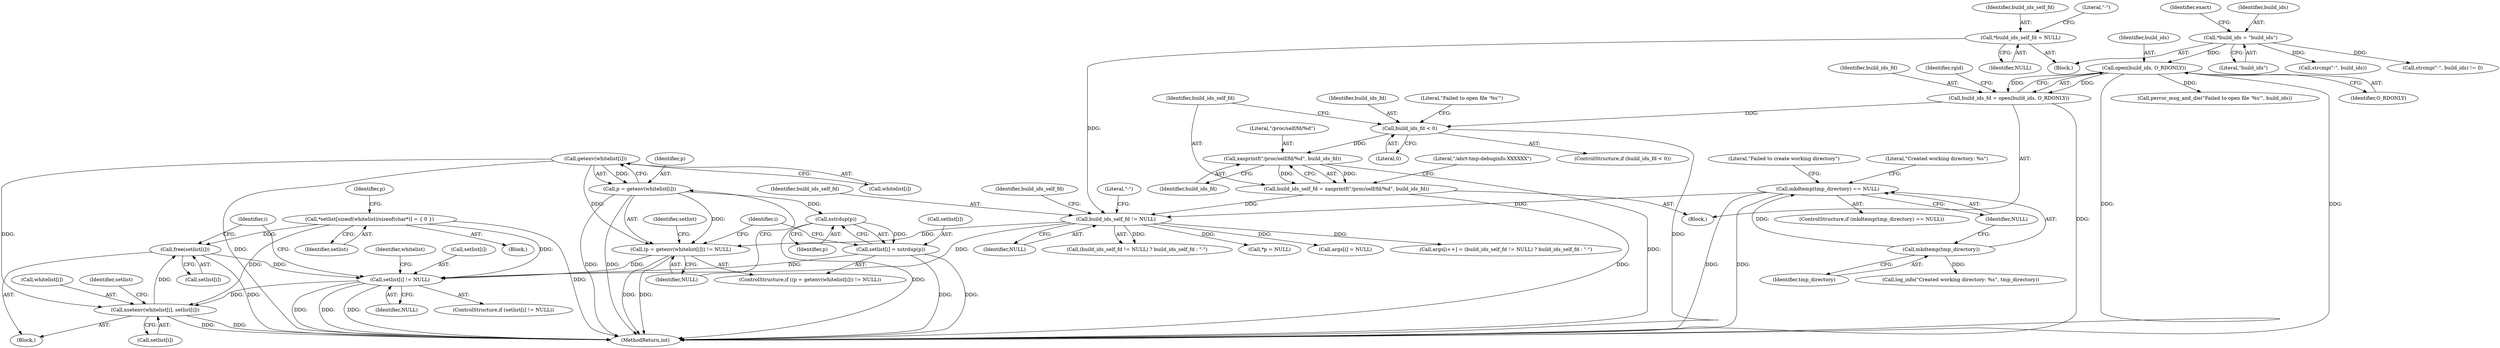 digraph "0_abrt_50ee8130fb4cd4ef1af7682a2c85dd99cb99424e@API" {
"1000448" [label="(Call,free(setlist[i]))"];
"1000392" [label="(Call,*setlist[sizeof(whitelist)/sizeof(char*)] = { 0 })"];
"1000441" [label="(Call,xsetenv(whitelist[i], setlist[i]))"];
"1000412" [label="(Call,getenv(whitelist[i]))"];
"1000435" [label="(Call,setlist[i] != NULL)"];
"1000448" [label="(Call,free(setlist[i]))"];
"1000417" [label="(Call,setlist[i] = xstrdup(p))"];
"1000421" [label="(Call,xstrdup(p))"];
"1000410" [label="(Call,p = getenv(whitelist[i]))"];
"1000409" [label="(Call,(p = getenv(whitelist[i])) != NULL)"];
"1000276" [label="(Call,build_ids_self_fd != NULL)"];
"1000178" [label="(Call,*build_ids_self_fd = NULL)"];
"1000233" [label="(Call,build_ids_self_fd = xasprintf(\"/proc/self/fd/%d\", build_ids_fd))"];
"1000235" [label="(Call,xasprintf(\"/proc/self/fd/%d\", build_ids_fd))"];
"1000227" [label="(Call,build_ids_fd < 0)"];
"1000205" [label="(Call,build_ids_fd = open(build_ids, O_RDONLY))"];
"1000207" [label="(Call,open(build_ids, O_RDONLY))"];
"1000135" [label="(Call,*build_ids = \"build_ids\")"];
"1000240" [label="(Call,mkdtemp(tmp_directory) == NULL)"];
"1000241" [label="(Call,mkdtemp(tmp_directory))"];
"1000393" [label="(Identifier,setlist)"];
"1000412" [label="(Call,getenv(whitelist[i]))"];
"1000140" [label="(Identifier,exact)"];
"1000246" [label="(Call,log_info(\"Created working directory: %s\", tmp_directory))"];
"1000418" [label="(Call,setlist[i])"];
"1000270" [label="(Call,args[i++] = (build_ids_self_fd != NULL) ? build_ids_self_fd : \"-\")"];
"1000236" [label="(Literal,\"/proc/self/fd/%d\")"];
"1000276" [label="(Call,build_ids_self_fd != NULL)"];
"1000233" [label="(Call,build_ids_self_fd = xasprintf(\"/proc/self/fd/%d\", build_ids_fd))"];
"1000117" [label="(Block,)"];
"1000238" [label="(Literal,\"/abrt-tmp-debuginfo.XXXXXX\")"];
"1000392" [label="(Call,*setlist[sizeof(whitelist)/sizeof(char*)] = { 0 })"];
"1000411" [label="(Identifier,p)"];
"1000237" [label="(Identifier,build_ids_fd)"];
"1000439" [label="(Identifier,NULL)"];
"1000435" [label="(Call,setlist[i] != NULL)"];
"1000525" [label="(MethodReturn,int)"];
"1000228" [label="(Identifier,build_ids_fd)"];
"1000231" [label="(Literal,\"Failed to open file '%s'\")"];
"1000136" [label="(Identifier,build_ids)"];
"1000442" [label="(Call,whitelist[i])"];
"1000408" [label="(ControlStructure,if ((p = getenv(whitelist[i])) != NULL))"];
"1000187" [label="(Block,)"];
"1000213" [label="(Identifier,rgid)"];
"1000445" [label="(Call,setlist[i])"];
"1000179" [label="(Identifier,build_ids_self_fd)"];
"1000278" [label="(Identifier,NULL)"];
"1000279" [label="(Identifier,build_ids_self_fd)"];
"1000441" [label="(Call,xsetenv(whitelist[i], setlist[i]))"];
"1000240" [label="(Call,mkdtemp(tmp_directory) == NULL)"];
"1000243" [label="(Identifier,NULL)"];
"1000450" [label="(Identifier,setlist)"];
"1000183" [label="(Call,strcmp(\"-\", build_ids))"];
"1000433" [label="(Identifier,i)"];
"1000419" [label="(Identifier,setlist)"];
"1000413" [label="(Call,whitelist[i])"];
"1000230" [label="(Call,perror_msg_and_die(\"Failed to open file '%s'\", build_ids))"];
"1000409" [label="(Call,(p = getenv(whitelist[i])) != NULL)"];
"1000443" [label="(Identifier,whitelist)"];
"1000434" [label="(ControlStructure,if (setlist[i] != NULL))"];
"1000135" [label="(Call,*build_ids = \"build_ids\")"];
"1000275" [label="(Call,(build_ids_self_fd != NULL) ? build_ids_self_fd : \"-\")"];
"1000436" [label="(Call,setlist[i])"];
"1000422" [label="(Identifier,p)"];
"1000440" [label="(Block,)"];
"1000242" [label="(Identifier,tmp_directory)"];
"1000235" [label="(Call,xasprintf(\"/proc/self/fd/%d\", build_ids_fd))"];
"1000421" [label="(Call,xstrdup(p))"];
"1000448" [label="(Call,free(setlist[i]))"];
"1000417" [label="(Call,setlist[i] = xstrdup(p))"];
"1000407" [label="(Identifier,i)"];
"1000449" [label="(Call,setlist[i])"];
"1000280" [label="(Literal,\"-\")"];
"1000245" [label="(Literal,\"Failed to create working directory\")"];
"1000247" [label="(Literal,\"Created working directory: %s\")"];
"1000277" [label="(Identifier,build_ids_self_fd)"];
"1000182" [label="(Call,strcmp(\"-\", build_ids) != 0)"];
"1000241" [label="(Call,mkdtemp(tmp_directory))"];
"1000234" [label="(Identifier,build_ids_self_fd)"];
"1000395" [label="(Call,*p = NULL)"];
"1000209" [label="(Identifier,O_RDONLY)"];
"1000178" [label="(Call,*build_ids_self_fd = NULL)"];
"1000410" [label="(Call,p = getenv(whitelist[i]))"];
"1000229" [label="(Literal,0)"];
"1000207" [label="(Call,open(build_ids, O_RDONLY))"];
"1000239" [label="(ControlStructure,if (mkdtemp(tmp_directory) == NULL))"];
"1000206" [label="(Identifier,build_ids_fd)"];
"1000416" [label="(Identifier,NULL)"];
"1000377" [label="(Block,)"];
"1000205" [label="(Call,build_ids_fd = open(build_ids, O_RDONLY))"];
"1000226" [label="(ControlStructure,if (build_ids_fd < 0))"];
"1000208" [label="(Identifier,build_ids)"];
"1000180" [label="(Identifier,NULL)"];
"1000227" [label="(Call,build_ids_fd < 0)"];
"1000137" [label="(Literal,\"build_ids\")"];
"1000360" [label="(Call,args[i] = NULL)"];
"1000184" [label="(Literal,\"-\")"];
"1000396" [label="(Identifier,p)"];
"1000448" -> "1000440"  [label="AST: "];
"1000448" -> "1000449"  [label="CFG: "];
"1000449" -> "1000448"  [label="AST: "];
"1000433" -> "1000448"  [label="CFG: "];
"1000448" -> "1000525"  [label="DDG: "];
"1000448" -> "1000435"  [label="DDG: "];
"1000392" -> "1000448"  [label="DDG: "];
"1000441" -> "1000448"  [label="DDG: "];
"1000392" -> "1000377"  [label="AST: "];
"1000392" -> "1000393"  [label="CFG: "];
"1000393" -> "1000392"  [label="AST: "];
"1000396" -> "1000392"  [label="CFG: "];
"1000392" -> "1000525"  [label="DDG: "];
"1000392" -> "1000435"  [label="DDG: "];
"1000392" -> "1000441"  [label="DDG: "];
"1000441" -> "1000440"  [label="AST: "];
"1000441" -> "1000445"  [label="CFG: "];
"1000442" -> "1000441"  [label="AST: "];
"1000445" -> "1000441"  [label="AST: "];
"1000450" -> "1000441"  [label="CFG: "];
"1000441" -> "1000525"  [label="DDG: "];
"1000441" -> "1000525"  [label="DDG: "];
"1000412" -> "1000441"  [label="DDG: "];
"1000435" -> "1000441"  [label="DDG: "];
"1000412" -> "1000410"  [label="AST: "];
"1000412" -> "1000413"  [label="CFG: "];
"1000413" -> "1000412"  [label="AST: "];
"1000410" -> "1000412"  [label="CFG: "];
"1000412" -> "1000525"  [label="DDG: "];
"1000412" -> "1000409"  [label="DDG: "];
"1000412" -> "1000410"  [label="DDG: "];
"1000435" -> "1000434"  [label="AST: "];
"1000435" -> "1000439"  [label="CFG: "];
"1000436" -> "1000435"  [label="AST: "];
"1000439" -> "1000435"  [label="AST: "];
"1000443" -> "1000435"  [label="CFG: "];
"1000433" -> "1000435"  [label="CFG: "];
"1000435" -> "1000525"  [label="DDG: "];
"1000435" -> "1000525"  [label="DDG: "];
"1000435" -> "1000525"  [label="DDG: "];
"1000417" -> "1000435"  [label="DDG: "];
"1000409" -> "1000435"  [label="DDG: "];
"1000276" -> "1000435"  [label="DDG: "];
"1000417" -> "1000408"  [label="AST: "];
"1000417" -> "1000421"  [label="CFG: "];
"1000418" -> "1000417"  [label="AST: "];
"1000421" -> "1000417"  [label="AST: "];
"1000407" -> "1000417"  [label="CFG: "];
"1000417" -> "1000525"  [label="DDG: "];
"1000417" -> "1000525"  [label="DDG: "];
"1000421" -> "1000417"  [label="DDG: "];
"1000421" -> "1000422"  [label="CFG: "];
"1000422" -> "1000421"  [label="AST: "];
"1000421" -> "1000525"  [label="DDG: "];
"1000410" -> "1000421"  [label="DDG: "];
"1000410" -> "1000409"  [label="AST: "];
"1000411" -> "1000410"  [label="AST: "];
"1000416" -> "1000410"  [label="CFG: "];
"1000410" -> "1000525"  [label="DDG: "];
"1000410" -> "1000525"  [label="DDG: "];
"1000410" -> "1000409"  [label="DDG: "];
"1000409" -> "1000408"  [label="AST: "];
"1000409" -> "1000416"  [label="CFG: "];
"1000416" -> "1000409"  [label="AST: "];
"1000419" -> "1000409"  [label="CFG: "];
"1000407" -> "1000409"  [label="CFG: "];
"1000409" -> "1000525"  [label="DDG: "];
"1000409" -> "1000525"  [label="DDG: "];
"1000276" -> "1000409"  [label="DDG: "];
"1000276" -> "1000275"  [label="AST: "];
"1000276" -> "1000278"  [label="CFG: "];
"1000277" -> "1000276"  [label="AST: "];
"1000278" -> "1000276"  [label="AST: "];
"1000279" -> "1000276"  [label="CFG: "];
"1000280" -> "1000276"  [label="CFG: "];
"1000276" -> "1000270"  [label="DDG: "];
"1000178" -> "1000276"  [label="DDG: "];
"1000233" -> "1000276"  [label="DDG: "];
"1000240" -> "1000276"  [label="DDG: "];
"1000276" -> "1000275"  [label="DDG: "];
"1000276" -> "1000360"  [label="DDG: "];
"1000276" -> "1000395"  [label="DDG: "];
"1000178" -> "1000117"  [label="AST: "];
"1000178" -> "1000180"  [label="CFG: "];
"1000179" -> "1000178"  [label="AST: "];
"1000180" -> "1000178"  [label="AST: "];
"1000184" -> "1000178"  [label="CFG: "];
"1000233" -> "1000187"  [label="AST: "];
"1000233" -> "1000235"  [label="CFG: "];
"1000234" -> "1000233"  [label="AST: "];
"1000235" -> "1000233"  [label="AST: "];
"1000238" -> "1000233"  [label="CFG: "];
"1000233" -> "1000525"  [label="DDG: "];
"1000235" -> "1000233"  [label="DDG: "];
"1000235" -> "1000233"  [label="DDG: "];
"1000235" -> "1000237"  [label="CFG: "];
"1000236" -> "1000235"  [label="AST: "];
"1000237" -> "1000235"  [label="AST: "];
"1000235" -> "1000525"  [label="DDG: "];
"1000227" -> "1000235"  [label="DDG: "];
"1000227" -> "1000226"  [label="AST: "];
"1000227" -> "1000229"  [label="CFG: "];
"1000228" -> "1000227"  [label="AST: "];
"1000229" -> "1000227"  [label="AST: "];
"1000231" -> "1000227"  [label="CFG: "];
"1000234" -> "1000227"  [label="CFG: "];
"1000227" -> "1000525"  [label="DDG: "];
"1000205" -> "1000227"  [label="DDG: "];
"1000205" -> "1000187"  [label="AST: "];
"1000205" -> "1000207"  [label="CFG: "];
"1000206" -> "1000205"  [label="AST: "];
"1000207" -> "1000205"  [label="AST: "];
"1000213" -> "1000205"  [label="CFG: "];
"1000205" -> "1000525"  [label="DDG: "];
"1000207" -> "1000205"  [label="DDG: "];
"1000207" -> "1000205"  [label="DDG: "];
"1000207" -> "1000209"  [label="CFG: "];
"1000208" -> "1000207"  [label="AST: "];
"1000209" -> "1000207"  [label="AST: "];
"1000207" -> "1000525"  [label="DDG: "];
"1000207" -> "1000525"  [label="DDG: "];
"1000135" -> "1000207"  [label="DDG: "];
"1000207" -> "1000230"  [label="DDG: "];
"1000135" -> "1000117"  [label="AST: "];
"1000135" -> "1000137"  [label="CFG: "];
"1000136" -> "1000135"  [label="AST: "];
"1000137" -> "1000135"  [label="AST: "];
"1000140" -> "1000135"  [label="CFG: "];
"1000135" -> "1000182"  [label="DDG: "];
"1000135" -> "1000183"  [label="DDG: "];
"1000240" -> "1000239"  [label="AST: "];
"1000240" -> "1000243"  [label="CFG: "];
"1000241" -> "1000240"  [label="AST: "];
"1000243" -> "1000240"  [label="AST: "];
"1000245" -> "1000240"  [label="CFG: "];
"1000247" -> "1000240"  [label="CFG: "];
"1000240" -> "1000525"  [label="DDG: "];
"1000240" -> "1000525"  [label="DDG: "];
"1000241" -> "1000240"  [label="DDG: "];
"1000241" -> "1000242"  [label="CFG: "];
"1000242" -> "1000241"  [label="AST: "];
"1000243" -> "1000241"  [label="CFG: "];
"1000241" -> "1000246"  [label="DDG: "];
}
